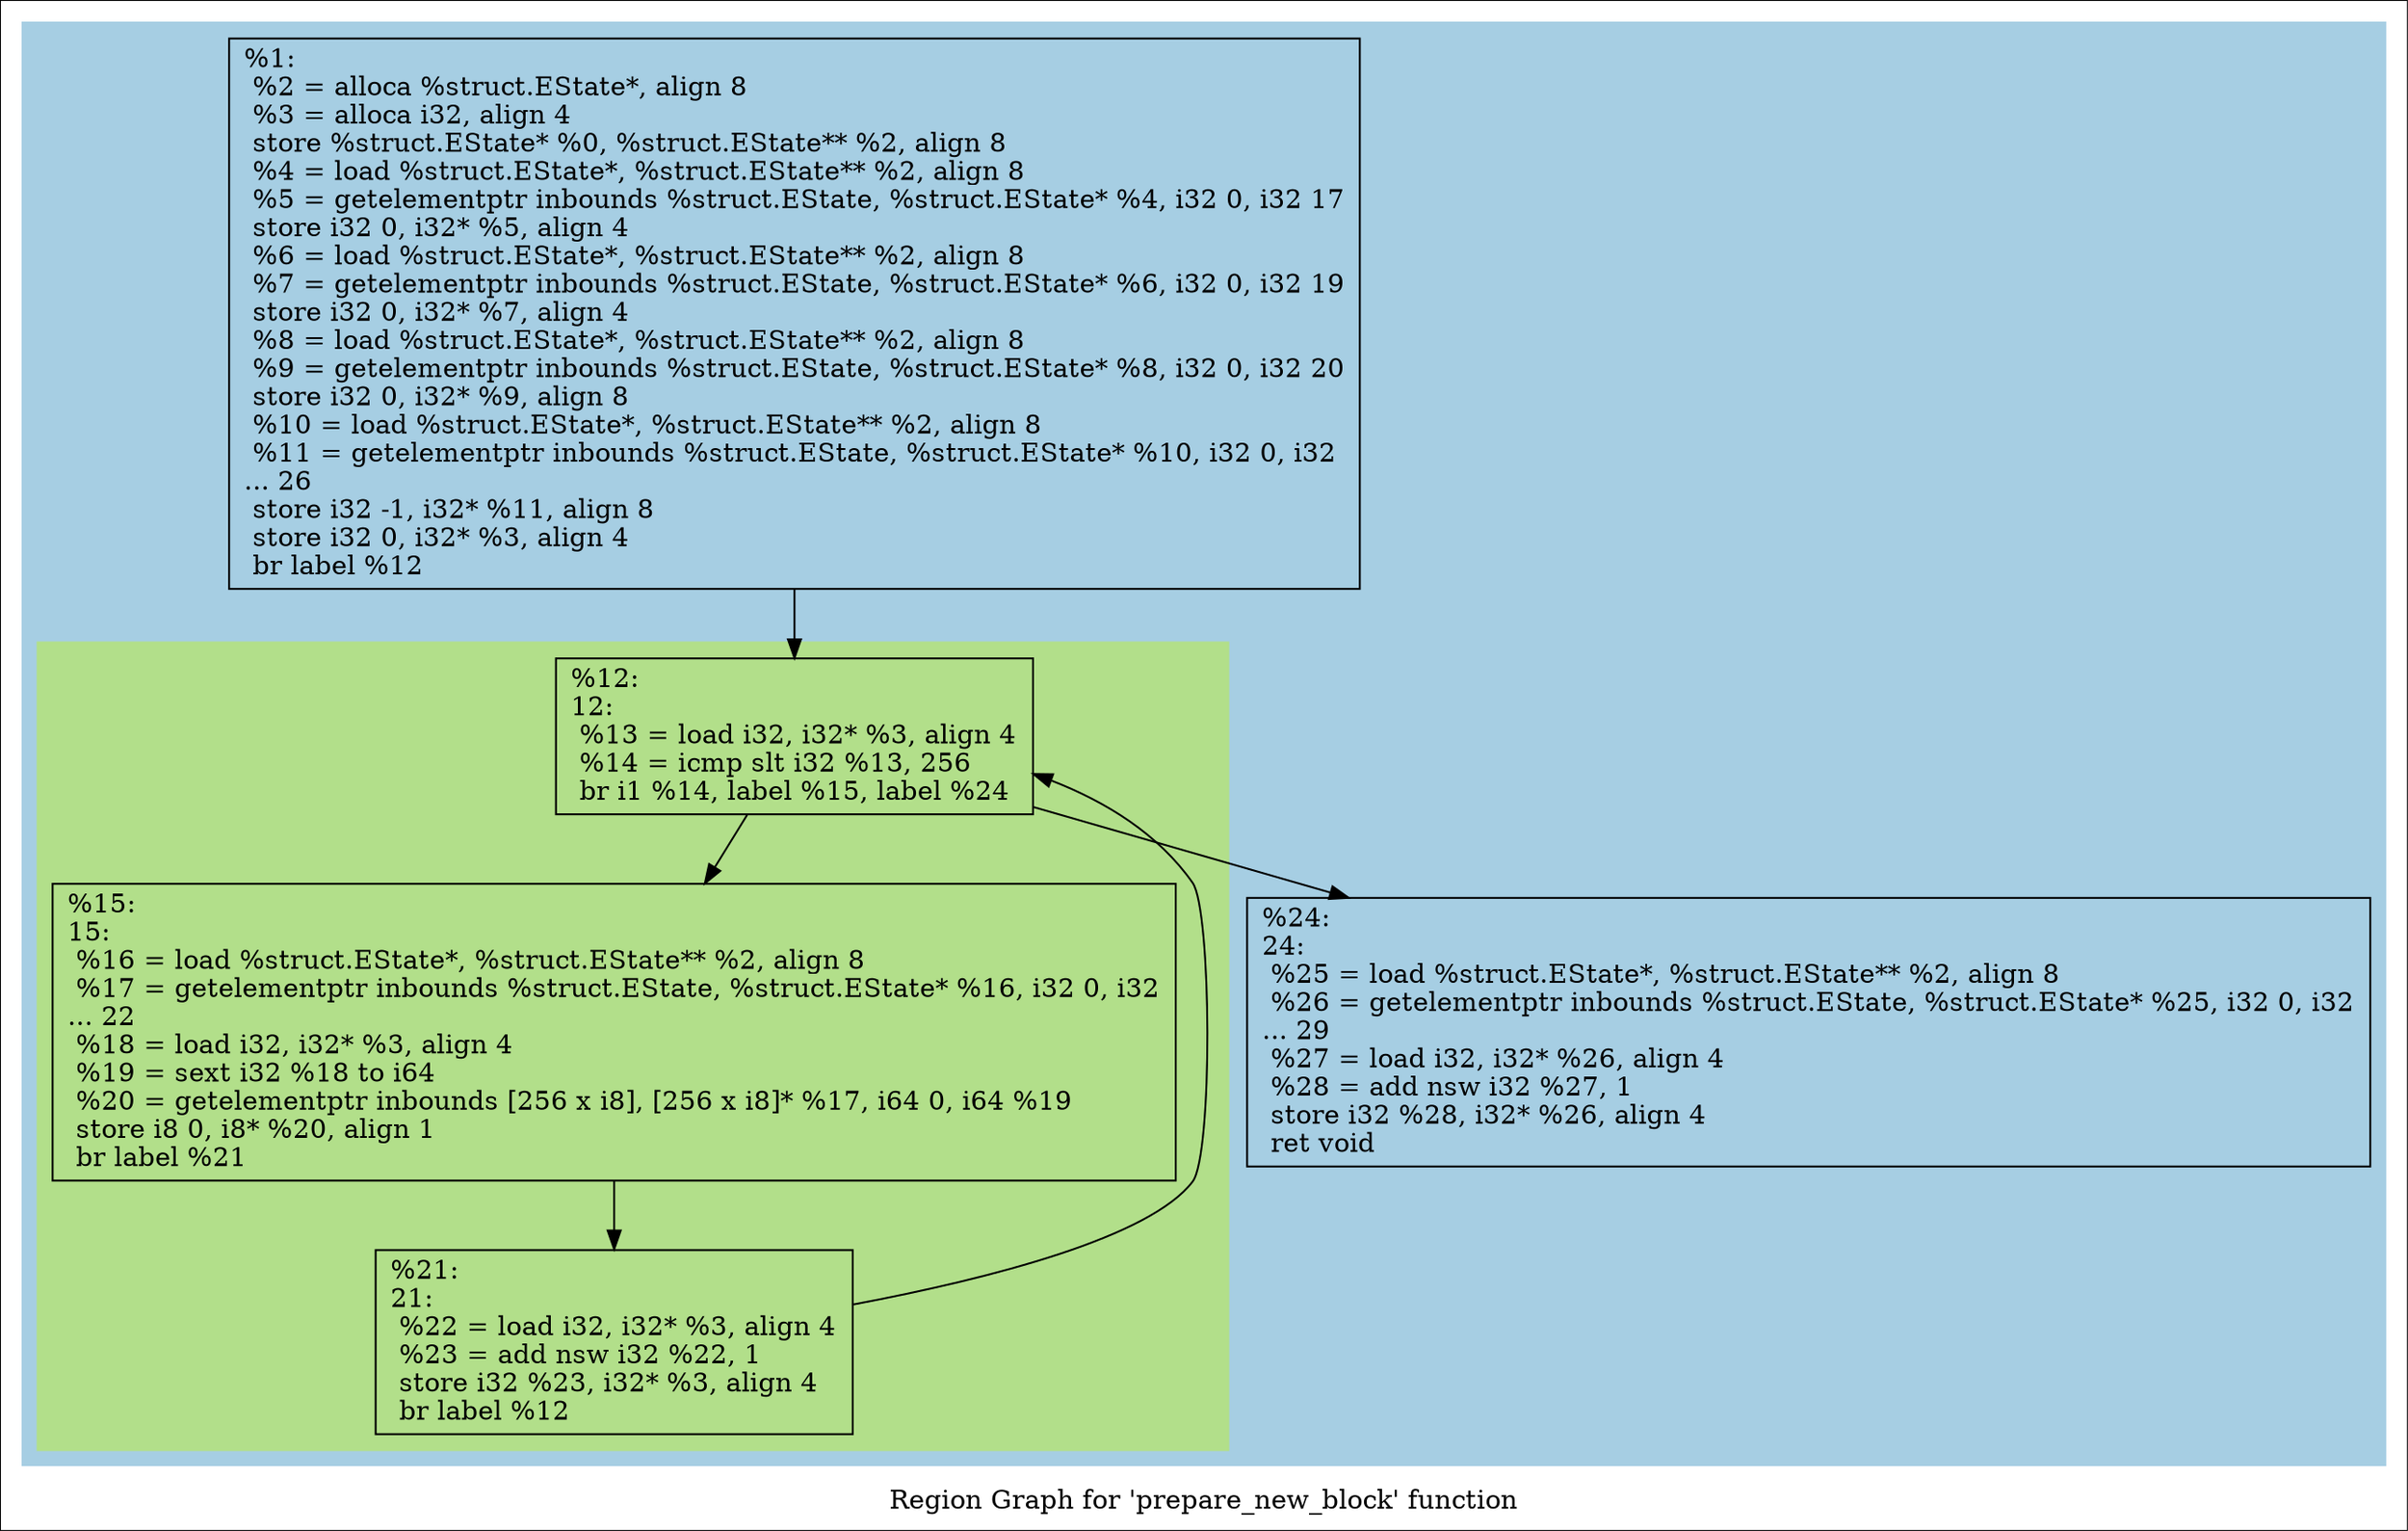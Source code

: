 digraph "Region Graph for 'prepare_new_block' function" {
	label="Region Graph for 'prepare_new_block' function";

	Node0x2839c30 [shape=record,label="{%1:\l  %2 = alloca %struct.EState*, align 8\l  %3 = alloca i32, align 4\l  store %struct.EState* %0, %struct.EState** %2, align 8\l  %4 = load %struct.EState*, %struct.EState** %2, align 8\l  %5 = getelementptr inbounds %struct.EState, %struct.EState* %4, i32 0, i32 17\l  store i32 0, i32* %5, align 4\l  %6 = load %struct.EState*, %struct.EState** %2, align 8\l  %7 = getelementptr inbounds %struct.EState, %struct.EState* %6, i32 0, i32 19\l  store i32 0, i32* %7, align 4\l  %8 = load %struct.EState*, %struct.EState** %2, align 8\l  %9 = getelementptr inbounds %struct.EState, %struct.EState* %8, i32 0, i32 20\l  store i32 0, i32* %9, align 8\l  %10 = load %struct.EState*, %struct.EState** %2, align 8\l  %11 = getelementptr inbounds %struct.EState, %struct.EState* %10, i32 0, i32\l... 26\l  store i32 -1, i32* %11, align 8\l  store i32 0, i32* %3, align 4\l  br label %12\l}"];
	Node0x2839c30 -> Node0x2a72970;
	Node0x2a72970 [shape=record,label="{%12:\l12:                                               \l  %13 = load i32, i32* %3, align 4\l  %14 = icmp slt i32 %13, 256\l  br i1 %14, label %15, label %24\l}"];
	Node0x2a72970 -> Node0x2b34590;
	Node0x2a72970 -> Node0x2a7f8f0;
	Node0x2b34590 [shape=record,label="{%15:\l15:                                               \l  %16 = load %struct.EState*, %struct.EState** %2, align 8\l  %17 = getelementptr inbounds %struct.EState, %struct.EState* %16, i32 0, i32\l... 22\l  %18 = load i32, i32* %3, align 4\l  %19 = sext i32 %18 to i64\l  %20 = getelementptr inbounds [256 x i8], [256 x i8]* %17, i64 0, i64 %19\l  store i8 0, i8* %20, align 1\l  br label %21\l}"];
	Node0x2b34590 -> Node0x2a9e9b0;
	Node0x2a9e9b0 [shape=record,label="{%21:\l21:                                               \l  %22 = load i32, i32* %3, align 4\l  %23 = add nsw i32 %22, 1\l  store i32 %23, i32* %3, align 4\l  br label %12\l}"];
	Node0x2a9e9b0 -> Node0x2a72970[constraint=false];
	Node0x2a7f8f0 [shape=record,label="{%24:\l24:                                               \l  %25 = load %struct.EState*, %struct.EState** %2, align 8\l  %26 = getelementptr inbounds %struct.EState, %struct.EState* %25, i32 0, i32\l... 29\l  %27 = load i32, i32* %26, align 4\l  %28 = add nsw i32 %27, 1\l  store i32 %28, i32* %26, align 4\l  ret void\l}"];
	colorscheme = "paired12"
        subgraph cluster_0x2bc57b0 {
          label = "";
          style = filled;
          color = 1
          subgraph cluster_0x2b998c0 {
            label = "";
            style = filled;
            color = 3
            Node0x2a72970;
            Node0x2b34590;
            Node0x2a9e9b0;
          }
          Node0x2839c30;
          Node0x2a7f8f0;
        }
}
